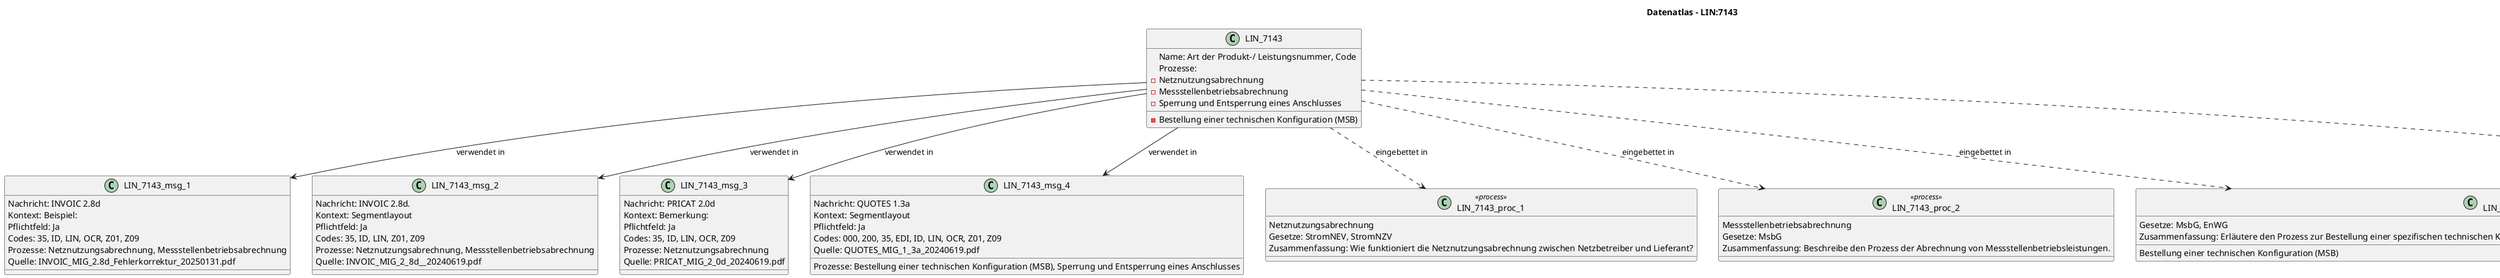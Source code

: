 @startuml
title Datenatlas – LIN:7143
class LIN_7143 {
  Name: Art der Produkt-/ Leistungsnummer, Code
  Prozesse:
    - Netznutzungsabrechnung
    - Messstellenbetriebsabrechnung
    - Bestellung einer technischen Konfiguration (MSB)
    - Sperrung und Entsperrung eines Anschlusses
}
class LIN_7143_msg_1 {
  Nachricht: INVOIC 2.8d
  Kontext: Beispiel:
  Pflichtfeld: Ja
  Codes: 35, ID, LIN, OCR, Z01, Z09
  Prozesse: Netznutzungsabrechnung, Messstellenbetriebsabrechnung
  Quelle: INVOIC_MIG_2.8d_Fehlerkorrektur_20250131.pdf
}
LIN_7143 --> LIN_7143_msg_1 : verwendet in
class LIN_7143_msg_2 {
  Nachricht: INVOIC 2.8d.
  Kontext: Segmentlayout
  Pflichtfeld: Ja
  Codes: 35, ID, LIN, Z01, Z09
  Prozesse: Netznutzungsabrechnung, Messstellenbetriebsabrechnung
  Quelle: INVOIC_MIG_2_8d__20240619.pdf
}
LIN_7143 --> LIN_7143_msg_2 : verwendet in
class LIN_7143_msg_3 {
  Nachricht: PRICAT 2.0d
  Kontext: Bemerkung:
  Pflichtfeld: Ja
  Codes: 35, ID, LIN, OCR, Z09
  Prozesse: Netznutzungsabrechnung
  Quelle: PRICAT_MIG_2_0d_20240619.pdf
}
LIN_7143 --> LIN_7143_msg_3 : verwendet in
class LIN_7143_msg_4 {
  Nachricht: QUOTES 1.3a
  Kontext: Segmentlayout
  Pflichtfeld: Ja
  Codes: 000, 200, 35, EDI, ID, LIN, OCR, Z01, Z09
  Prozesse: Bestellung einer technischen Konfiguration (MSB), Sperrung und Entsperrung eines Anschlusses
  Quelle: QUOTES_MIG_1_3a_20240619.pdf
}
LIN_7143 --> LIN_7143_msg_4 : verwendet in
class LIN_7143_proc_1 <<process>> {
  Netznutzungsabrechnung
  Gesetze: StromNEV, StromNZV
  Zusammenfassung: Wie funktioniert die Netznutzungsabrechnung zwischen Netzbetreiber und Lieferant?
}
LIN_7143 ..> LIN_7143_proc_1 : eingebettet in
class LIN_7143_proc_2 <<process>> {
  Messstellenbetriebsabrechnung
  Gesetze: MsbG
  Zusammenfassung: Beschreibe den Prozess der Abrechnung von Messstellenbetriebsleistungen.
}
LIN_7143 ..> LIN_7143_proc_2 : eingebettet in
class LIN_7143_proc_3 <<process>> {
  Bestellung einer technischen Konfiguration (MSB)
  Gesetze: MsbG, EnWG
  Zusammenfassung: Erläutere den Prozess zur Bestellung einer spezifischen technischen Konfiguration bei einem Messstellenbetreiber, beispielsweise für ein intelligentes Messsystem.
}
LIN_7143 ..> LIN_7143_proc_3 : eingebettet in
class LIN_7143_proc_4 <<process>> {
  Sperrung und Entsperrung eines Anschlusses
  Gesetze: StromGVV
  Zusammenfassung: Beschreibe den End-to-End-Prozess für die Sperrung und Wiederherstellung eines Netzanschlusses.
}
LIN_7143 ..> LIN_7143_proc_4 : eingebettet in
@enduml